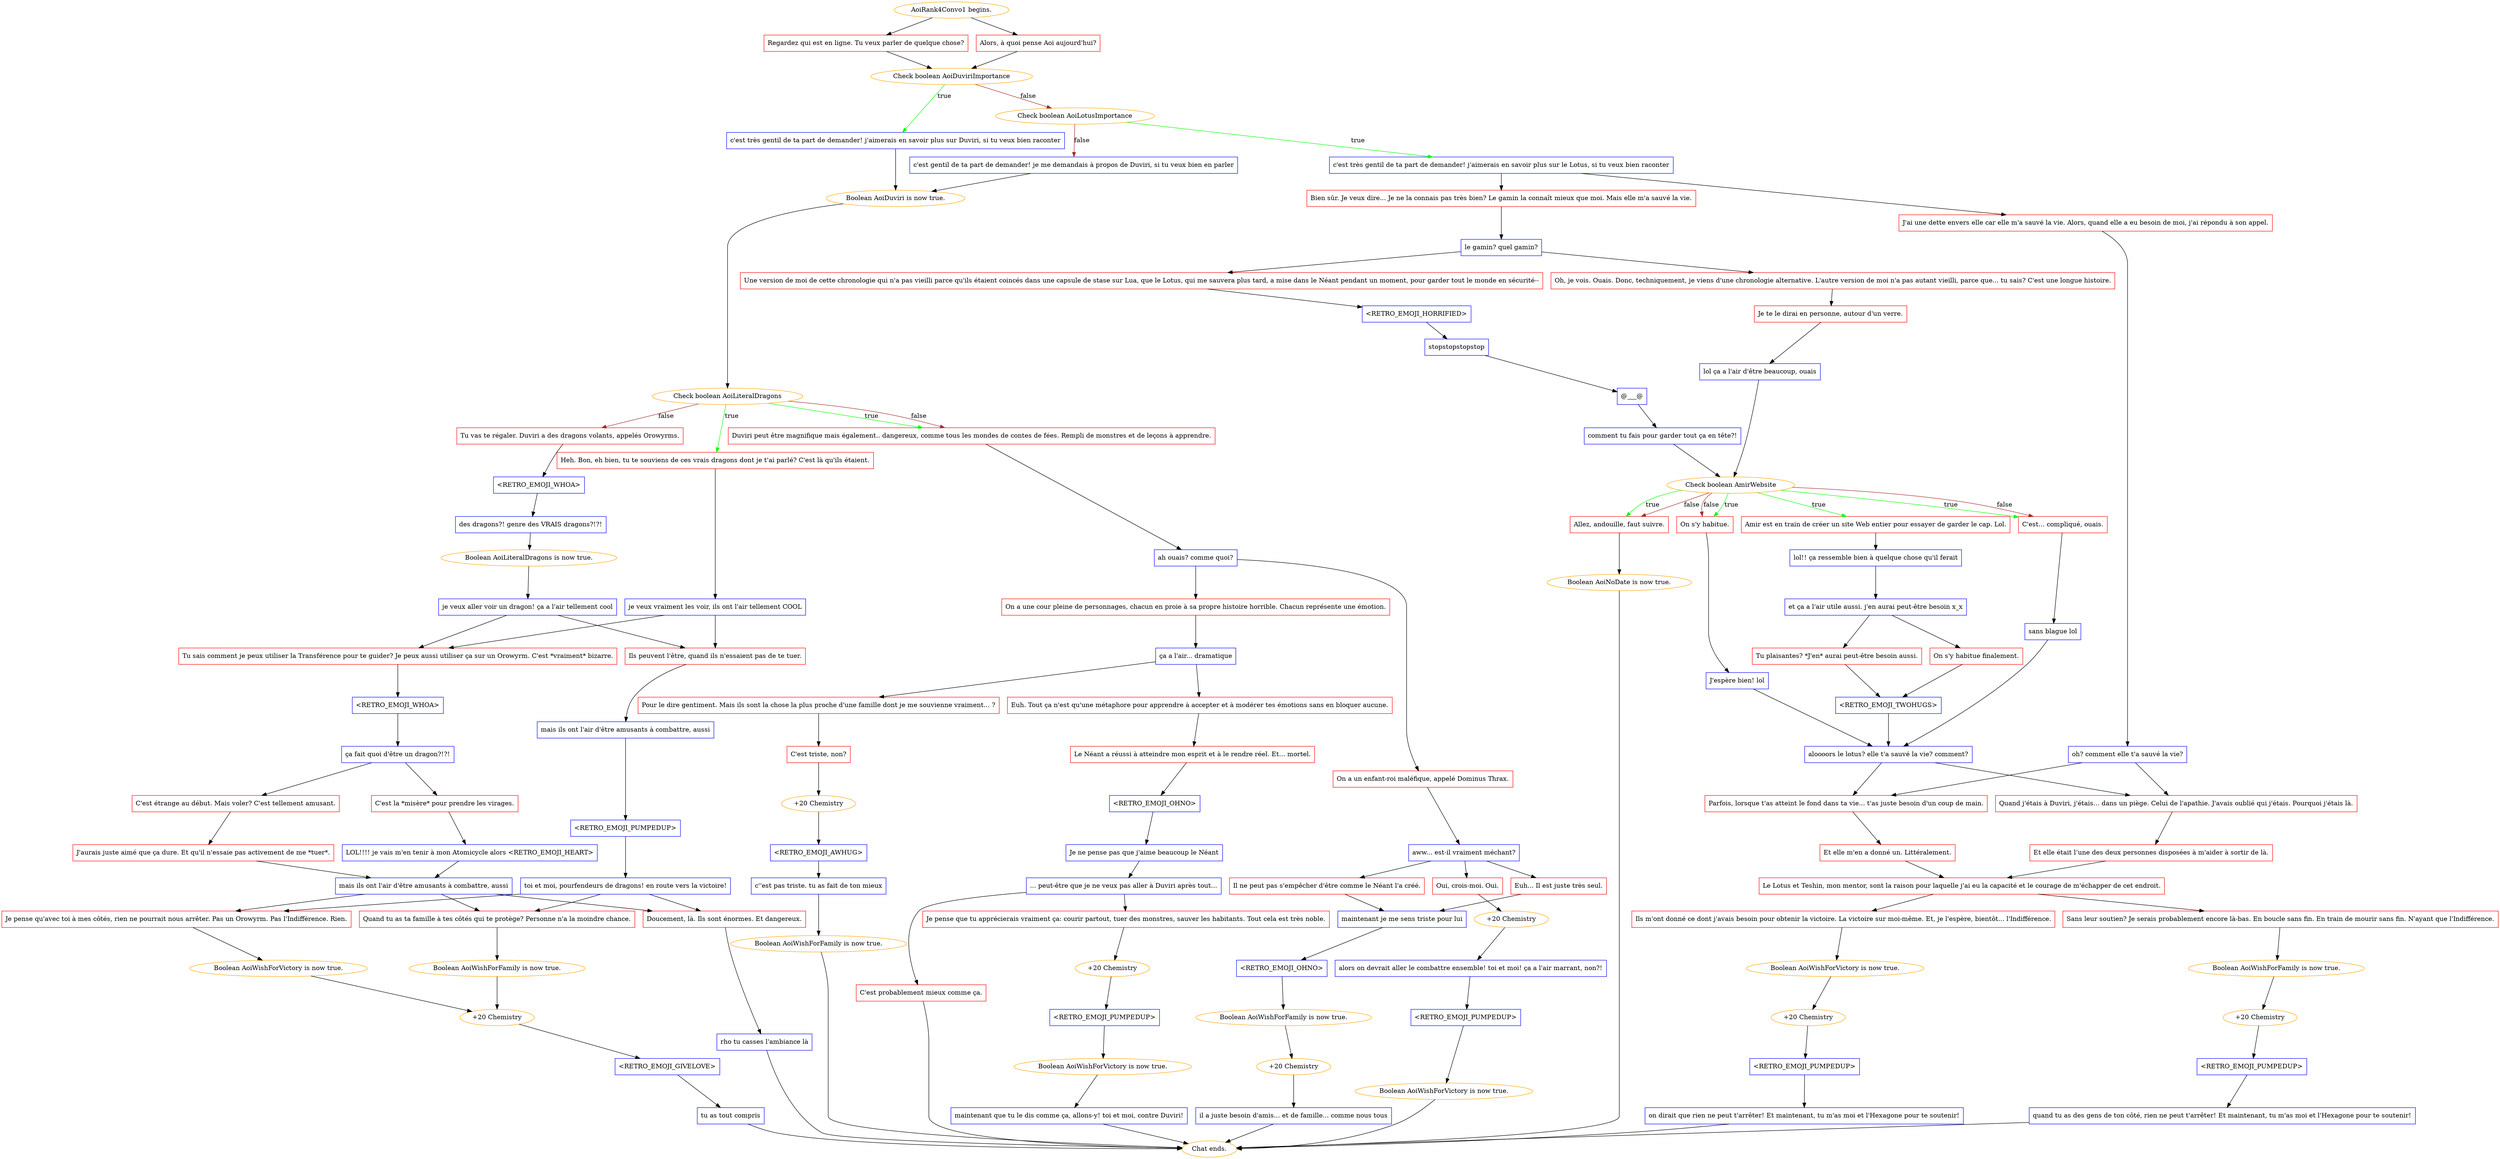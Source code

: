 digraph {
	"AoiRank4Convo1 begins." [color=orange];
		"AoiRank4Convo1 begins." -> j1072990499;
		"AoiRank4Convo1 begins." -> j3578426887;
	j1072990499 [label="Regardez qui est en ligne. Tu veux parler de quelque chose?",shape=box,color=red];
		j1072990499 -> j3528698849;
	j3578426887 [label="Alors, à quoi pense Aoi aujourd'hui?",shape=box,color=red];
		j3578426887 -> j3528698849;
	j3528698849 [label="Check boolean AoiDuviriImportance",color=orange];
		j3528698849 -> j2303851508 [label=true,color=green];
		j3528698849 -> j2521508912 [label=false,color=brown];
	j2303851508 [label="c'est très gentil de ta part de demander! j'aimerais en savoir plus sur Duviri, si tu veux bien raconter",shape=box,color=blue];
		j2303851508 -> j2184058423;
	j2521508912 [label="Check boolean AoiLotusImportance",color=orange];
		j2521508912 -> j51848640 [label=true,color=green];
		j2521508912 -> j3219785458 [label=false,color=brown];
	j2184058423 [label="Boolean AoiDuviri is now true.",color=orange];
		j2184058423 -> j3764818235;
	j51848640 [label="c'est très gentil de ta part de demander! j'aimerais en savoir plus sur le Lotus, si tu veux bien raconter",shape=box,color=blue];
		j51848640 -> j1505354490;
		j51848640 -> j1178573229;
	j3219785458 [label="c'est gentil de ta part de demander! je me demandais à propos de Duviri, si tu veux bien en parler",shape=box,color=blue];
		j3219785458 -> j2184058423;
	j3764818235 [label="Check boolean AoiLiteralDragons",color=orange];
		j3764818235 -> j77060845 [label=true,color=green];
		j3764818235 -> j1809689184 [label=true,color=green];
		j3764818235 -> j3481986185 [label=false,color=brown];
		j3764818235 -> j1809689184 [label=false,color=brown];
	j1505354490 [label="Bien sûr. Je veux dire... Je ne la connais pas très bien? Le gamin la connaît mieux que moi. Mais elle m'a sauvé la vie.",shape=box,color=red];
		j1505354490 -> j1908452479;
	j1178573229 [label="J'ai une dette envers elle car elle m'a sauvé la vie. Alors, quand elle a eu besoin de moi, j'ai répondu à son appel.",shape=box,color=red];
		j1178573229 -> j3516190249;
	j77060845 [label="Heh. Bon, eh bien, tu te souviens de ces vrais dragons dont je t'ai parlé? C'est là qu'ils étaient.",shape=box,color=red];
		j77060845 -> j651287947;
	j1809689184 [label="Duviri peut être magnifique mais également.. dangereux, comme tous les mondes de contes de fées. Rempli de monstres et de leçons à apprendre.",shape=box,color=red];
		j1809689184 -> j2973855690;
	j3481986185 [label="Tu vas te régaler. Duviri a des dragons volants, appelés Orowyrms.",shape=box,color=red];
		j3481986185 -> j51177816;
	j1908452479 [label="le gamin? quel gamin?",shape=box,color=blue];
		j1908452479 -> j811673450;
		j1908452479 -> j2729795796;
	j3516190249 [label="oh? comment elle t'a sauvé la vie?",shape=box,color=blue];
		j3516190249 -> j259370396;
		j3516190249 -> j1898545315;
	j651287947 [label="je veux vraiment les voir, ils ont l'air tellement COOL",shape=box,color=blue];
		j651287947 -> j1275424888;
		j651287947 -> j817314210;
	j2973855690 [label="ah ouais? comme quoi?",shape=box,color=blue];
		j2973855690 -> j1919587546;
		j2973855690 -> j775898831;
	j51177816 [label="<RETRO_EMOJI_WHOA>",shape=box,color=blue];
		j51177816 -> j1321816713;
	j811673450 [label="Une version de moi de cette chronologie qui n'a pas vieilli parce qu'ils étaient coincés dans une capsule de stase sur Lua, que le Lotus, qui me sauvera plus tard, a mise dans le Néant pendant un moment, pour garder tout le monde en sécurité--",shape=box,color=red];
		j811673450 -> j729773489;
	j2729795796 [label="Oh, je vois. Ouais. Donc, techniquement, je viens d'une chronologie alternative. L'autre version de moi n'a pas autant vieilli, parce que... tu sais? C'est une longue histoire.",shape=box,color=red];
		j2729795796 -> j2825011103;
	j259370396 [label="Quand j'étais à Duviri, j'étais... dans un piège. Celui de l'apathie. J'avais oublié qui j'étais. Pourquoi j'étais là.",shape=box,color=red];
		j259370396 -> j3985777120;
	j1898545315 [label="Parfois, lorsque t'as atteint le fond dans ta vie... t'as juste besoin d'un coup de main.",shape=box,color=red];
		j1898545315 -> j4028531778;
	j1275424888 [label="Tu sais comment je peux utiliser la Transférence pour te guider? Je peux aussi utiliser ça sur un Orowyrm. C'est *vraiment* bizarre.",shape=box,color=red];
		j1275424888 -> j3135710678;
	j817314210 [label="Ils peuvent l'être, quand ils n'essaient pas de te tuer.",shape=box,color=red];
		j817314210 -> j3876316072;
	j1919587546 [label="On a un enfant-roi maléfique, appelé Dominus Thrax.",shape=box,color=red];
		j1919587546 -> j3522214801;
	j775898831 [label="On a une cour pleine de personnages, chacun en proie à sa propre histoire horrible. Chacun représente une émotion.",shape=box,color=red];
		j775898831 -> j1150082928;
	j1321816713 [label="des dragons?! genre des VRAIS dragons?!?!",shape=box,color=blue];
		j1321816713 -> j2295739195;
	j729773489 [label="<RETRO_EMOJI_HORRIFIED>",shape=box,color=blue];
		j729773489 -> j1231470637;
	j2825011103 [label="Je te le dirai en personne, autour d'un verre.",shape=box,color=red];
		j2825011103 -> j1618551434;
	j3985777120 [label="Et elle était l’une des deux personnes disposées à m'aider à sortir de là.",shape=box,color=red];
		j3985777120 -> j1354290871;
	j4028531778 [label="Et elle m'en a donné un. Littéralement.",shape=box,color=red];
		j4028531778 -> j1354290871;
	j3135710678 [label="<RETRO_EMOJI_WHOA>",shape=box,color=blue];
		j3135710678 -> j3898859799;
	j3876316072 [label="mais ils ont l'air d'être amusants à combattre, aussi",shape=box,color=blue];
		j3876316072 -> j3971772849;
	j3522214801 [label="aww... est-il vraiment méchant?",shape=box,color=blue];
		j3522214801 -> j3915688499;
		j3522214801 -> j1406711705;
		j3522214801 -> j2856370966;
	j1150082928 [label="ça a l'air... dramatique",shape=box,color=blue];
		j1150082928 -> j1270294850;
		j1150082928 -> j3433821211;
	j2295739195 [label="Boolean AoiLiteralDragons is now true.",color=orange];
		j2295739195 -> j2745257791;
	j1231470637 [label="stopstopstopstop",shape=box,color=blue];
		j1231470637 -> j1313685894;
	j1618551434 [label="lol ça a l'air d'être beaucoup, ouais",shape=box,color=blue];
		j1618551434 -> j3994963634;
	j1354290871 [label="Le Lotus et Teshin, mon mentor, sont la raison pour laquelle j'ai eu la capacité et le courage de m'échapper de cet endroit.",shape=box,color=red];
		j1354290871 -> j2219864281;
		j1354290871 -> j2733503175;
	j3898859799 [label="ça fait quoi d'être un dragon?!?!",shape=box,color=blue];
		j3898859799 -> j2792094836;
		j3898859799 -> j1910192488;
	j3971772849 [label="<RETRO_EMOJI_PUMPEDUP>",shape=box,color=blue];
		j3971772849 -> j1799173029;
	j3915688499 [label="Oui, crois-moi. Oui.",shape=box,color=red];
		j3915688499 -> j1540618970;
	j1406711705 [label="Euh... Il est juste très seul.",shape=box,color=red];
		j1406711705 -> j1410552167;
	j2856370966 [label="Il ne peut pas s'empêcher d'être comme le Néant l'a créé.",shape=box,color=red];
		j2856370966 -> j1410552167;
	j1270294850 [label="Pour le dire gentiment. Mais ils sont la chose la plus proche d'une famille dont je me souvienne vraiment... ?",shape=box,color=red];
		j1270294850 -> j212734967;
	j3433821211 [label="Euh. Tout ça n'est qu'une métaphore pour apprendre à accepter et à modérer tes émotions sans en bloquer aucune.",shape=box,color=red];
		j3433821211 -> j4121466035;
	j2745257791 [label="je veux aller voir un dragon! ça a l'air tellement cool",shape=box,color=blue];
		j2745257791 -> j1275424888;
		j2745257791 -> j817314210;
	j1313685894 [label="@___@",shape=box,color=blue];
		j1313685894 -> j3414450091;
	j3994963634 [label="Check boolean AmirWebsite",color=orange];
		j3994963634 -> j822089889 [label=true,color=green];
		j3994963634 -> j2422896167 [label=true,color=green];
		j3994963634 -> j2147173894 [label=true,color=green];
		j3994963634 -> j4010285157 [label=true,color=green];
		j3994963634 -> j2422896167 [label=false,color=brown];
		j3994963634 -> j2147173894 [label=false,color=brown];
		j3994963634 -> j4010285157 [label=false,color=brown];
	j2219864281 [label="Sans leur soutien? Je serais probablement encore là-bas. En boucle sans fin. En train de mourir sans fin. N'ayant que l'Indifférence.",shape=box,color=red];
		j2219864281 -> j29140613;
	j2733503175 [label="Ils m'ont donné ce dont j'avais besoin pour obtenir la victoire. La victoire sur moi-même. Et, je l'espère, bientôt... l'Indifférence.",shape=box,color=red];
		j2733503175 -> j115869234;
	j2792094836 [label="C'est la *misère* pour prendre les virages.",shape=box,color=red];
		j2792094836 -> j672285437;
	j1910192488 [label="C'est étrange au début. Mais voler? C'est tellement amusant.",shape=box,color=red];
		j1910192488 -> j525258628;
	j1799173029 [label="toi et moi, pourfendeurs de dragons! en route vers la victoire!",shape=box,color=blue];
		j1799173029 -> j359922416;
		j1799173029 -> j3281097512;
		j1799173029 -> j153944114;
	j1540618970 [label="+20 Chemistry",color=orange];
		j1540618970 -> j3317850419;
	j1410552167 [label="maintenant je me sens triste pour lui",shape=box,color=blue];
		j1410552167 -> j1619814628;
	j212734967 [label="C'est triste, non?",shape=box,color=red];
		j212734967 -> j2756670260;
	j4121466035 [label="Le Néant a réussi à atteindre mon esprit et à le rendre réel. Et... mortel.",shape=box,color=red];
		j4121466035 -> j1314075992;
	j3414450091 [label="comment tu fais pour garder tout ça en tête?!",shape=box,color=blue];
		j3414450091 -> j3994963634;
	j822089889 [label="Amir est en train de créer un site Web entier pour essayer de garder le cap. Lol.",shape=box,color=red];
		j822089889 -> j2646975403;
	j2422896167 [label="C'est... compliqué, ouais.",shape=box,color=red];
		j2422896167 -> j3131388467;
	j2147173894 [label="On s'y habitue.",shape=box,color=red];
		j2147173894 -> j2952374868;
	j4010285157 [label="Allez, andouille, faut suivre.",shape=box,color=red];
		j4010285157 -> j4121660697;
	j29140613 [label="Boolean AoiWishForFamily is now true.",color=orange];
		j29140613 -> j623987469;
	j115869234 [label="Boolean AoiWishForVictory is now true.",color=orange];
		j115869234 -> j3370838066;
	j672285437 [label="LOL!!!! je vais m'en tenir à mon Atomicycle alors <RETRO_EMOJI_HEART>",shape=box,color=blue];
		j672285437 -> j2431761719;
	j525258628 [label="J'aurais juste aimé que ça dure. Et qu'il n'essaie pas activement de me *tuer*.",shape=box,color=red];
		j525258628 -> j2431761719;
	j359922416 [label="Je pense qu'avec toi à mes côtés, rien ne pourrait nous arrêter. Pas un Orowyrm. Pas l'Indifférence. Rien.",shape=box,color=red];
		j359922416 -> j2360136399;
	j3281097512 [label="Quand tu as ta famille à tes côtés qui te protège? Personne n'a la moindre chance.",shape=box,color=red];
		j3281097512 -> j613865651;
	j153944114 [label="Doucement, là. Ils sont énormes. Et dangereux.",shape=box,color=red];
		j153944114 -> j435537149;
	j3317850419 [label="alors on devrait aller le combattre ensemble! toi et moi! ça a l'air marrant, non?!",shape=box,color=blue];
		j3317850419 -> j3885088730;
	j1619814628 [label="<RETRO_EMOJI_OHNO>",shape=box,color=blue];
		j1619814628 -> j1613380372;
	j2756670260 [label="+20 Chemistry",color=orange];
		j2756670260 -> j2072323551;
	j1314075992 [label="<RETRO_EMOJI_OHNO>",shape=box,color=blue];
		j1314075992 -> j3564860242;
	j2646975403 [label="lol!! ça ressemble bien à quelque chose qu'il ferait",shape=box,color=blue];
		j2646975403 -> j3736262810;
	j3131388467 [label="sans blague lol",shape=box,color=blue];
		j3131388467 -> j988881153;
	j2952374868 [label="J'espère bien! lol",shape=box,color=blue];
		j2952374868 -> j988881153;
	j4121660697 [label="Boolean AoiNoDate is now true.",color=orange];
		j4121660697 -> "Chat ends.";
	j623987469 [label="+20 Chemistry",color=orange];
		j623987469 -> j2418628034;
	j3370838066 [label="+20 Chemistry",color=orange];
		j3370838066 -> j3207831921;
	j2431761719 [label="mais ils ont l'air d'être amusants à combattre, aussi",shape=box,color=blue];
		j2431761719 -> j359922416;
		j2431761719 -> j3281097512;
		j2431761719 -> j153944114;
	j2360136399 [label="Boolean AoiWishForVictory is now true.",color=orange];
		j2360136399 -> j1797406701;
	j613865651 [label="Boolean AoiWishForFamily is now true.",color=orange];
		j613865651 -> j1797406701;
	j435537149 [label="rho tu casses l'ambiance là",shape=box,color=blue];
		j435537149 -> "Chat ends.";
	j3885088730 [label="<RETRO_EMOJI_PUMPEDUP>",shape=box,color=blue];
		j3885088730 -> j2076915340;
	j1613380372 [label="Boolean AoiWishForFamily is now true.",color=orange];
		j1613380372 -> j1836557854;
	j2072323551 [label="<RETRO_EMOJI_AWHUG>",shape=box,color=blue];
		j2072323551 -> j504926918;
	j3564860242 [label="Je ne pense pas que j'aime beaucoup le Néant",shape=box,color=blue];
		j3564860242 -> j3786728701;
	j3736262810 [label="et ça a l'air utile aussi. j'en aurai peut-être besoin x_x",shape=box,color=blue];
		j3736262810 -> j2802440276;
		j3736262810 -> j554449347;
	j988881153 [label="aloooors le lotus? elle t'a sauvé la vie? comment?",shape=box,color=blue];
		j988881153 -> j259370396;
		j988881153 -> j1898545315;
	"Chat ends." [color=orange];
	j2418628034 [label="<RETRO_EMOJI_PUMPEDUP>",shape=box,color=blue];
		j2418628034 -> j1070676279;
	j3207831921 [label="<RETRO_EMOJI_PUMPEDUP>",shape=box,color=blue];
		j3207831921 -> j1247751444;
	j1797406701 [label="+20 Chemistry",color=orange];
		j1797406701 -> j1958520624;
	j2076915340 [label="Boolean AoiWishForVictory is now true.",color=orange];
		j2076915340 -> "Chat ends.";
	j1836557854 [label="+20 Chemistry",color=orange];
		j1836557854 -> j1268992579;
	j504926918 [label="c''est pas triste. tu as fait de ton mieux",shape=box,color=blue];
		j504926918 -> j536226404;
	j3786728701 [label="... peut-être que je ne veux pas aller à Duviri après tout...",shape=box,color=blue];
		j3786728701 -> j2023799577;
		j3786728701 -> j2590412739;
	j2802440276 [label="Tu plaisantes? *J'en* aurai peut-être besoin aussi.",shape=box,color=red];
		j2802440276 -> j250347479;
	j554449347 [label="On s'y habitue finalement.",shape=box,color=red];
		j554449347 -> j250347479;
	j1070676279 [label="quand tu as des gens de ton côté, rien ne peut t'arrêter! Et maintenant, tu m'as moi et l'Hexagone pour te soutenir!",shape=box,color=blue];
		j1070676279 -> "Chat ends.";
	j1247751444 [label="on dirait que rien ne peut t'arrêter! Et maintenant, tu m'as moi et l'Hexagone pour te soutenir!",shape=box,color=blue];
		j1247751444 -> "Chat ends.";
	j1958520624 [label="<RETRO_EMOJI_GIVELOVE>",shape=box,color=blue];
		j1958520624 -> j2675953328;
	j1268992579 [label="il a juste besoin d'amis... et de famille... comme nous tous",shape=box,color=blue];
		j1268992579 -> "Chat ends.";
	j536226404 [label="Boolean AoiWishForFamily is now true.",color=orange];
		j536226404 -> "Chat ends.";
	j2023799577 [label="C'est probablement mieux comme ça.",shape=box,color=red];
		j2023799577 -> "Chat ends.";
	j2590412739 [label="Je pense que tu apprécierais vraiment ça: courir partout, tuer des monstres, sauver les habitants. Tout cela est très noble.",shape=box,color=red];
		j2590412739 -> j2073905178;
	j250347479 [label="<RETRO_EMOJI_TWOHUGS>",shape=box,color=blue];
		j250347479 -> j988881153;
	j2675953328 [label="tu as tout compris",shape=box,color=blue];
		j2675953328 -> "Chat ends.";
	j2073905178 [label="+20 Chemistry",color=orange];
		j2073905178 -> j3662979595;
	j3662979595 [label="<RETRO_EMOJI_PUMPEDUP>",shape=box,color=blue];
		j3662979595 -> j3839152484;
	j3839152484 [label="Boolean AoiWishForVictory is now true.",color=orange];
		j3839152484 -> j2206552030;
	j2206552030 [label="maintenant que tu le dis comme ça, allons-y! toi et moi, contre Duviri!",shape=box,color=blue];
		j2206552030 -> "Chat ends.";
}